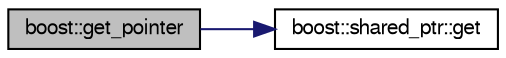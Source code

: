 digraph "boost::get_pointer"
{
  bgcolor="transparent";
  edge [fontname="FreeSans",fontsize="10",labelfontname="FreeSans",labelfontsize="10"];
  node [fontname="FreeSans",fontsize="10",shape=record];
  rankdir="LR";
  Node1 [label="boost::get_pointer",height=0.2,width=0.4,color="black", fillcolor="grey75", style="filled" fontcolor="black"];
  Node1 -> Node2 [color="midnightblue",fontsize="10",style="solid",fontname="FreeSans"];
  Node2 [label="boost::shared_ptr::get",height=0.2,width=0.4,color="black",URL="$da/d18/classboost_1_1shared__ptr.html#abd63b8767a5b5501e0d9bcac983c9859"];
}

